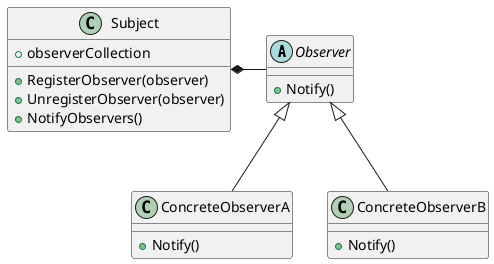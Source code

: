 ﻿@startuml
abstract class Observer {
 +Notify()
}
class ConcreteObserverA {
 +Notify()
}
class ConcreteObserverB {
 +Notify()
}

Observer <|-- ConcreteObserverA
Observer <|-- ConcreteObserverB

class Subject {
 +observerCollection
 +RegisterObserver(observer)
 +UnregisterObserver(observer)
 +NotifyObservers()
}

Subject *- Observer
@enduml